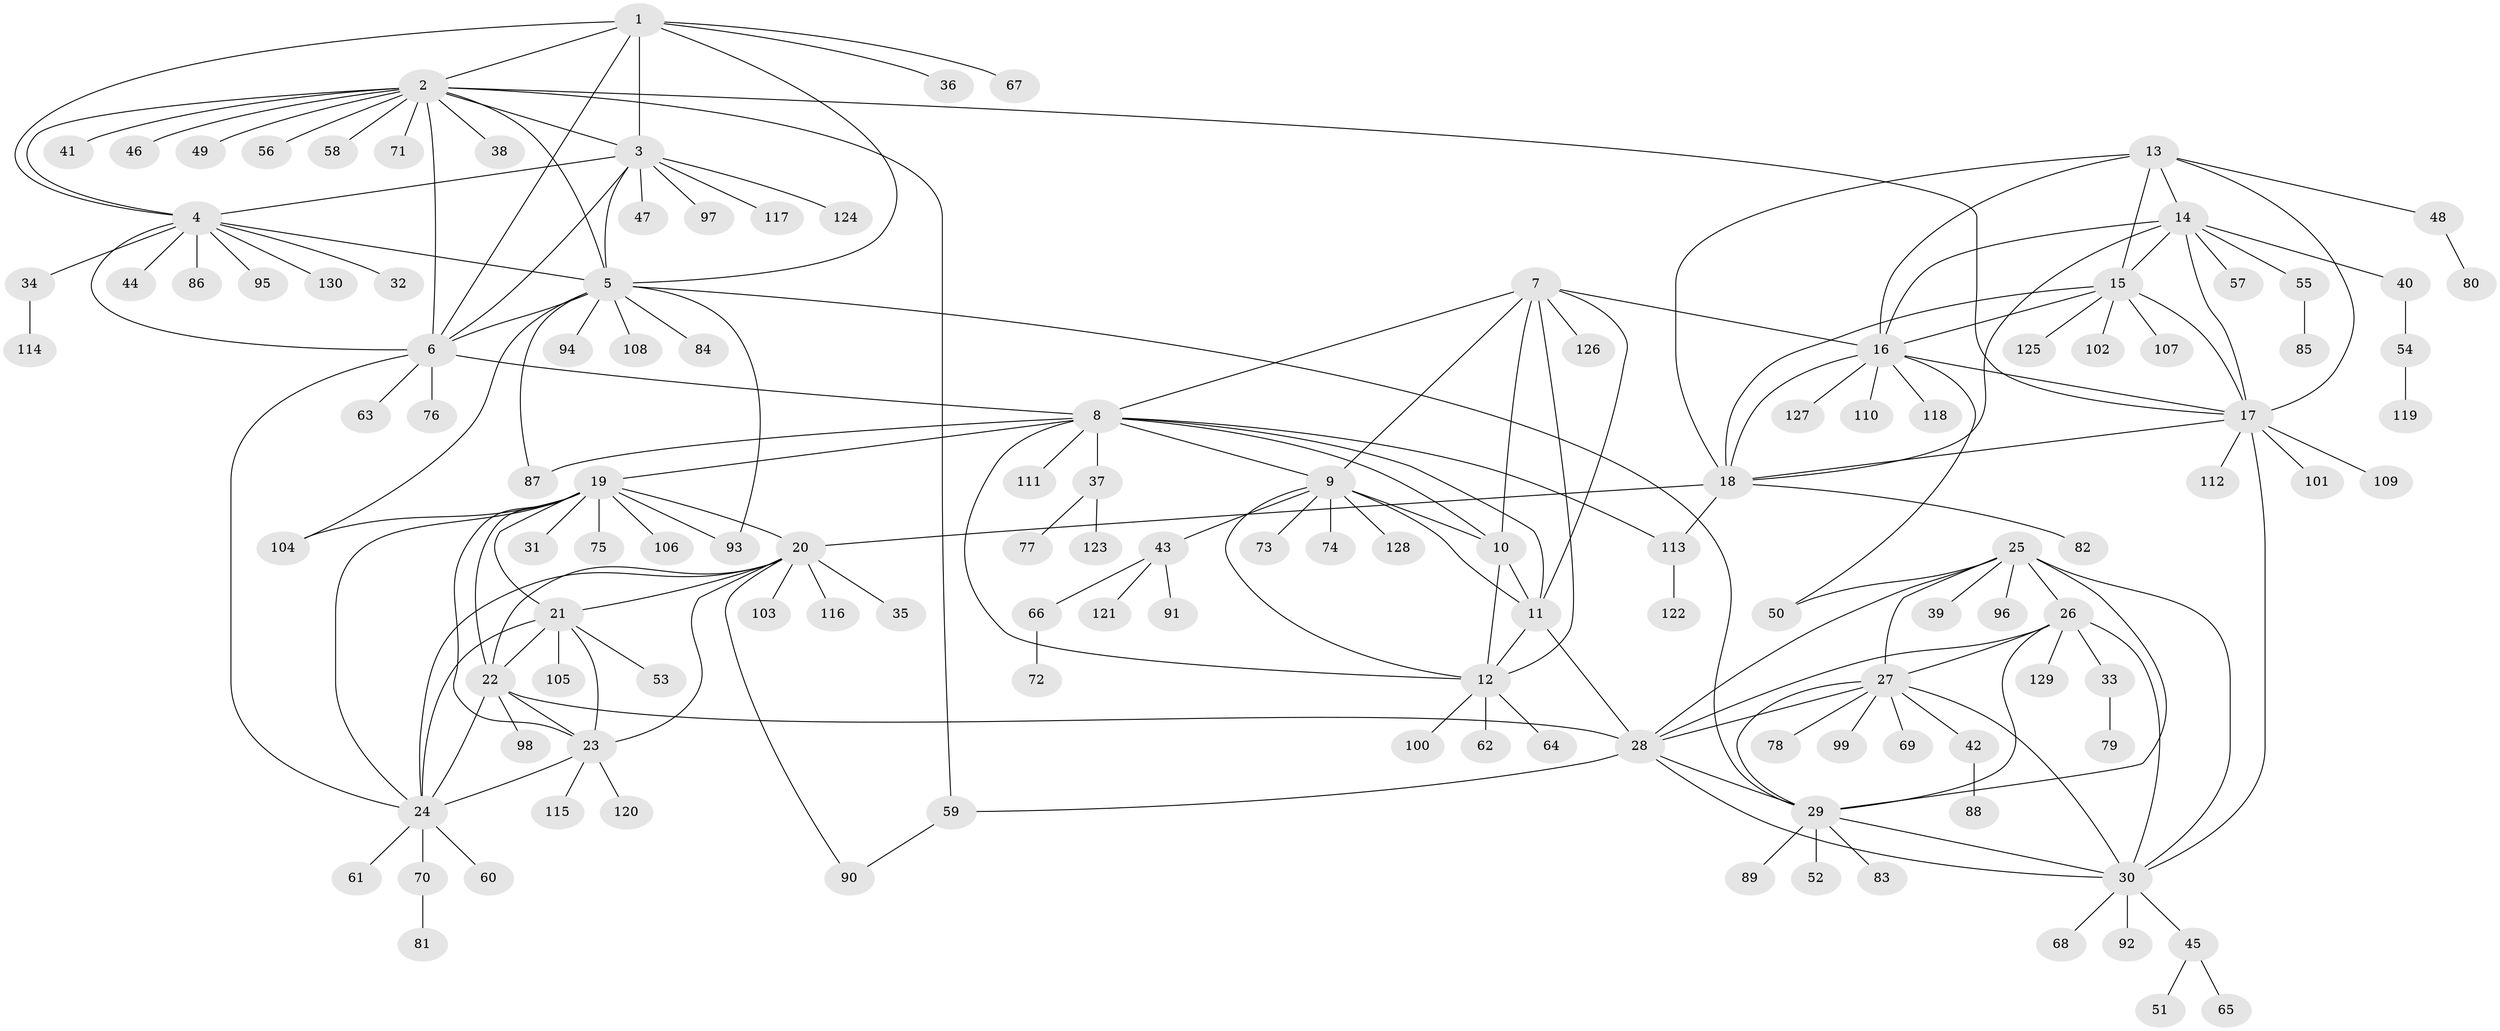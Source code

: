 // Generated by graph-tools (version 1.1) at 2025/55/03/09/25 04:55:32]
// undirected, 130 vertices, 192 edges
graph export_dot {
graph [start="1"]
  node [color=gray90,style=filled];
  1;
  2;
  3;
  4;
  5;
  6;
  7;
  8;
  9;
  10;
  11;
  12;
  13;
  14;
  15;
  16;
  17;
  18;
  19;
  20;
  21;
  22;
  23;
  24;
  25;
  26;
  27;
  28;
  29;
  30;
  31;
  32;
  33;
  34;
  35;
  36;
  37;
  38;
  39;
  40;
  41;
  42;
  43;
  44;
  45;
  46;
  47;
  48;
  49;
  50;
  51;
  52;
  53;
  54;
  55;
  56;
  57;
  58;
  59;
  60;
  61;
  62;
  63;
  64;
  65;
  66;
  67;
  68;
  69;
  70;
  71;
  72;
  73;
  74;
  75;
  76;
  77;
  78;
  79;
  80;
  81;
  82;
  83;
  84;
  85;
  86;
  87;
  88;
  89;
  90;
  91;
  92;
  93;
  94;
  95;
  96;
  97;
  98;
  99;
  100;
  101;
  102;
  103;
  104;
  105;
  106;
  107;
  108;
  109;
  110;
  111;
  112;
  113;
  114;
  115;
  116;
  117;
  118;
  119;
  120;
  121;
  122;
  123;
  124;
  125;
  126;
  127;
  128;
  129;
  130;
  1 -- 2;
  1 -- 3;
  1 -- 4;
  1 -- 5;
  1 -- 6;
  1 -- 36;
  1 -- 67;
  2 -- 3;
  2 -- 4;
  2 -- 5;
  2 -- 6;
  2 -- 17;
  2 -- 38;
  2 -- 41;
  2 -- 46;
  2 -- 49;
  2 -- 56;
  2 -- 58;
  2 -- 59;
  2 -- 71;
  3 -- 4;
  3 -- 5;
  3 -- 6;
  3 -- 47;
  3 -- 97;
  3 -- 117;
  3 -- 124;
  4 -- 5;
  4 -- 6;
  4 -- 32;
  4 -- 34;
  4 -- 44;
  4 -- 86;
  4 -- 95;
  4 -- 130;
  5 -- 6;
  5 -- 29;
  5 -- 84;
  5 -- 87;
  5 -- 93;
  5 -- 94;
  5 -- 104;
  5 -- 108;
  6 -- 8;
  6 -- 24;
  6 -- 63;
  6 -- 76;
  7 -- 8;
  7 -- 9;
  7 -- 10;
  7 -- 11;
  7 -- 12;
  7 -- 16;
  7 -- 126;
  8 -- 9;
  8 -- 10;
  8 -- 11;
  8 -- 12;
  8 -- 19;
  8 -- 37;
  8 -- 87;
  8 -- 111;
  8 -- 113;
  9 -- 10;
  9 -- 11;
  9 -- 12;
  9 -- 43;
  9 -- 73;
  9 -- 74;
  9 -- 128;
  10 -- 11;
  10 -- 12;
  11 -- 12;
  11 -- 28;
  12 -- 62;
  12 -- 64;
  12 -- 100;
  13 -- 14;
  13 -- 15;
  13 -- 16;
  13 -- 17;
  13 -- 18;
  13 -- 48;
  14 -- 15;
  14 -- 16;
  14 -- 17;
  14 -- 18;
  14 -- 40;
  14 -- 55;
  14 -- 57;
  15 -- 16;
  15 -- 17;
  15 -- 18;
  15 -- 102;
  15 -- 107;
  15 -- 125;
  16 -- 17;
  16 -- 18;
  16 -- 50;
  16 -- 110;
  16 -- 118;
  16 -- 127;
  17 -- 18;
  17 -- 30;
  17 -- 101;
  17 -- 109;
  17 -- 112;
  18 -- 20;
  18 -- 82;
  18 -- 113;
  19 -- 20;
  19 -- 21;
  19 -- 22;
  19 -- 23;
  19 -- 24;
  19 -- 31;
  19 -- 75;
  19 -- 93;
  19 -- 104;
  19 -- 106;
  20 -- 21;
  20 -- 22;
  20 -- 23;
  20 -- 24;
  20 -- 35;
  20 -- 90;
  20 -- 103;
  20 -- 116;
  21 -- 22;
  21 -- 23;
  21 -- 24;
  21 -- 53;
  21 -- 105;
  22 -- 23;
  22 -- 24;
  22 -- 28;
  22 -- 98;
  23 -- 24;
  23 -- 115;
  23 -- 120;
  24 -- 60;
  24 -- 61;
  24 -- 70;
  25 -- 26;
  25 -- 27;
  25 -- 28;
  25 -- 29;
  25 -- 30;
  25 -- 39;
  25 -- 50;
  25 -- 96;
  26 -- 27;
  26 -- 28;
  26 -- 29;
  26 -- 30;
  26 -- 33;
  26 -- 129;
  27 -- 28;
  27 -- 29;
  27 -- 30;
  27 -- 42;
  27 -- 69;
  27 -- 78;
  27 -- 99;
  28 -- 29;
  28 -- 30;
  28 -- 59;
  29 -- 30;
  29 -- 52;
  29 -- 83;
  29 -- 89;
  30 -- 45;
  30 -- 68;
  30 -- 92;
  33 -- 79;
  34 -- 114;
  37 -- 77;
  37 -- 123;
  40 -- 54;
  42 -- 88;
  43 -- 66;
  43 -- 91;
  43 -- 121;
  45 -- 51;
  45 -- 65;
  48 -- 80;
  54 -- 119;
  55 -- 85;
  59 -- 90;
  66 -- 72;
  70 -- 81;
  113 -- 122;
}
